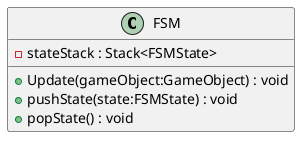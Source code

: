 @startuml
class FSM {
    - stateStack : Stack<FSMState>
    + Update(gameObject:GameObject) : void
    + pushState(state:FSMState) : void
    + popState() : void
}
@enduml
